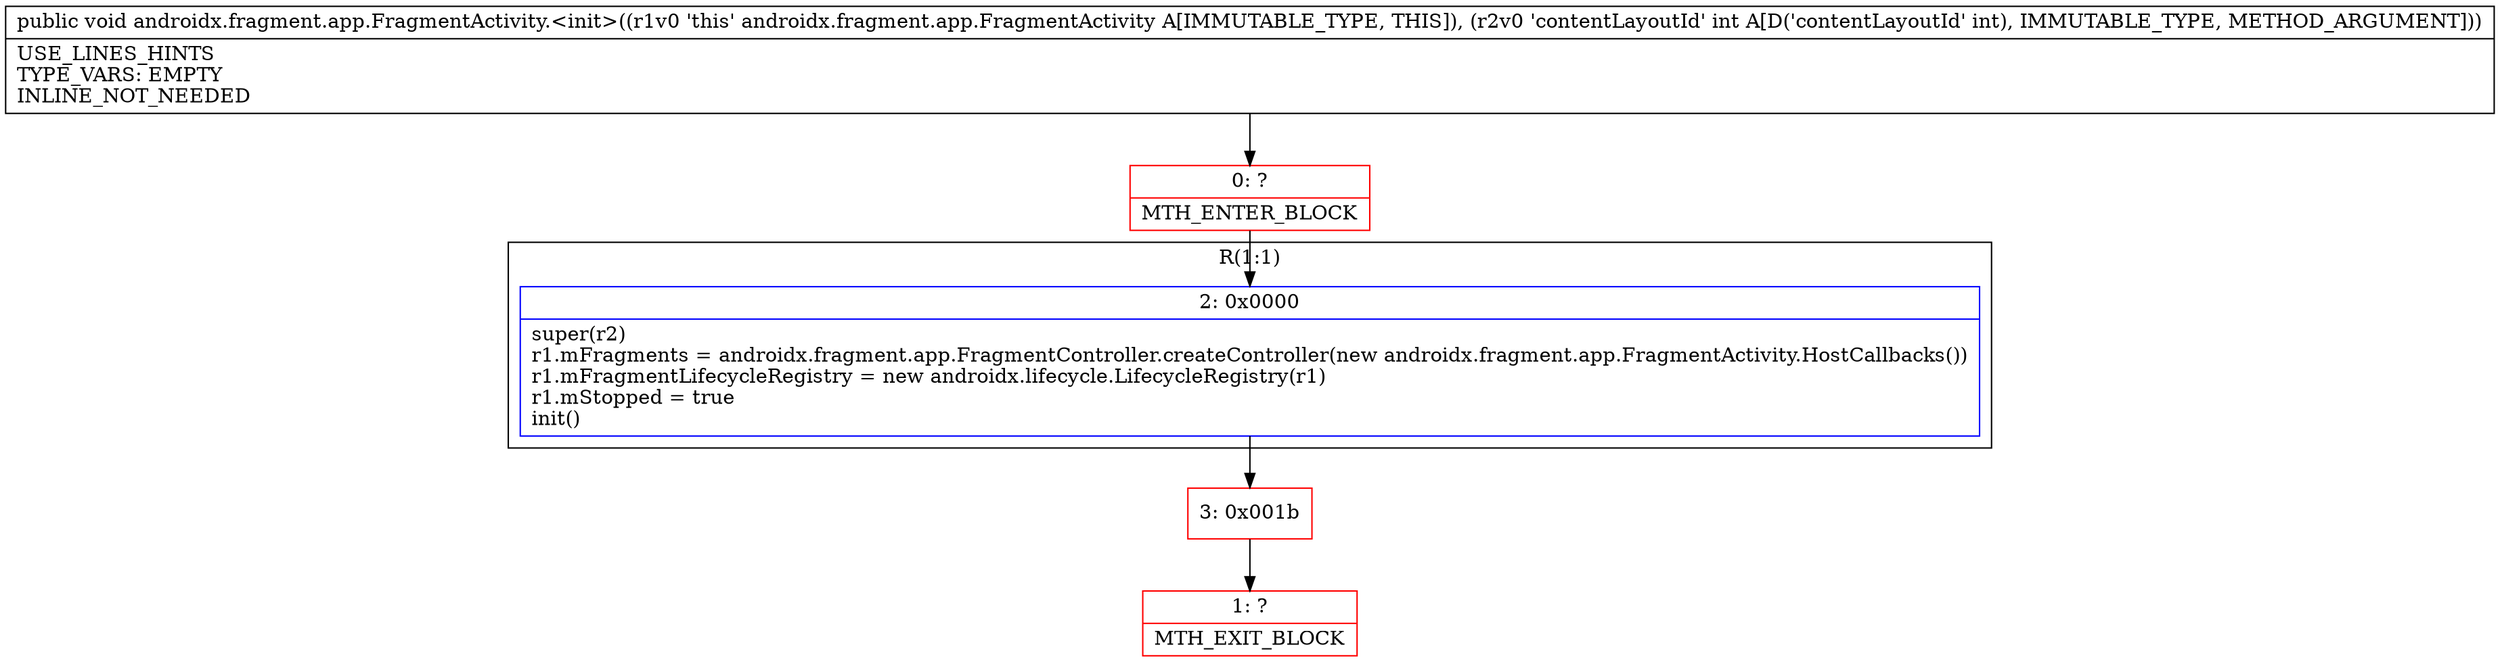digraph "CFG forandroidx.fragment.app.FragmentActivity.\<init\>(I)V" {
subgraph cluster_Region_159992826 {
label = "R(1:1)";
node [shape=record,color=blue];
Node_2 [shape=record,label="{2\:\ 0x0000|super(r2)\lr1.mFragments = androidx.fragment.app.FragmentController.createController(new androidx.fragment.app.FragmentActivity.HostCallbacks())\lr1.mFragmentLifecycleRegistry = new androidx.lifecycle.LifecycleRegistry(r1)\lr1.mStopped = true\linit()\l}"];
}
Node_0 [shape=record,color=red,label="{0\:\ ?|MTH_ENTER_BLOCK\l}"];
Node_3 [shape=record,color=red,label="{3\:\ 0x001b}"];
Node_1 [shape=record,color=red,label="{1\:\ ?|MTH_EXIT_BLOCK\l}"];
MethodNode[shape=record,label="{public void androidx.fragment.app.FragmentActivity.\<init\>((r1v0 'this' androidx.fragment.app.FragmentActivity A[IMMUTABLE_TYPE, THIS]), (r2v0 'contentLayoutId' int A[D('contentLayoutId' int), IMMUTABLE_TYPE, METHOD_ARGUMENT]))  | USE_LINES_HINTS\lTYPE_VARS: EMPTY\lINLINE_NOT_NEEDED\l}"];
MethodNode -> Node_0;Node_2 -> Node_3;
Node_0 -> Node_2;
Node_3 -> Node_1;
}

